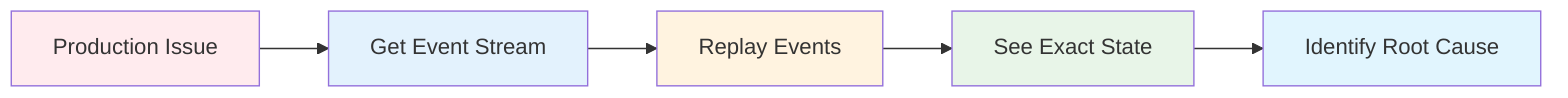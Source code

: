 graph LR
    A[Production Issue] --> B[Get Event Stream]
    B --> C[Replay Events]
    C --> D[See Exact State]
    D --> E[Identify Root Cause]

    style A fill:#ffebee
    style B fill:#e3f2fd
    style C fill:#fff3e0
    style D fill:#e8f5e8
    style E fill:#e1f5fe